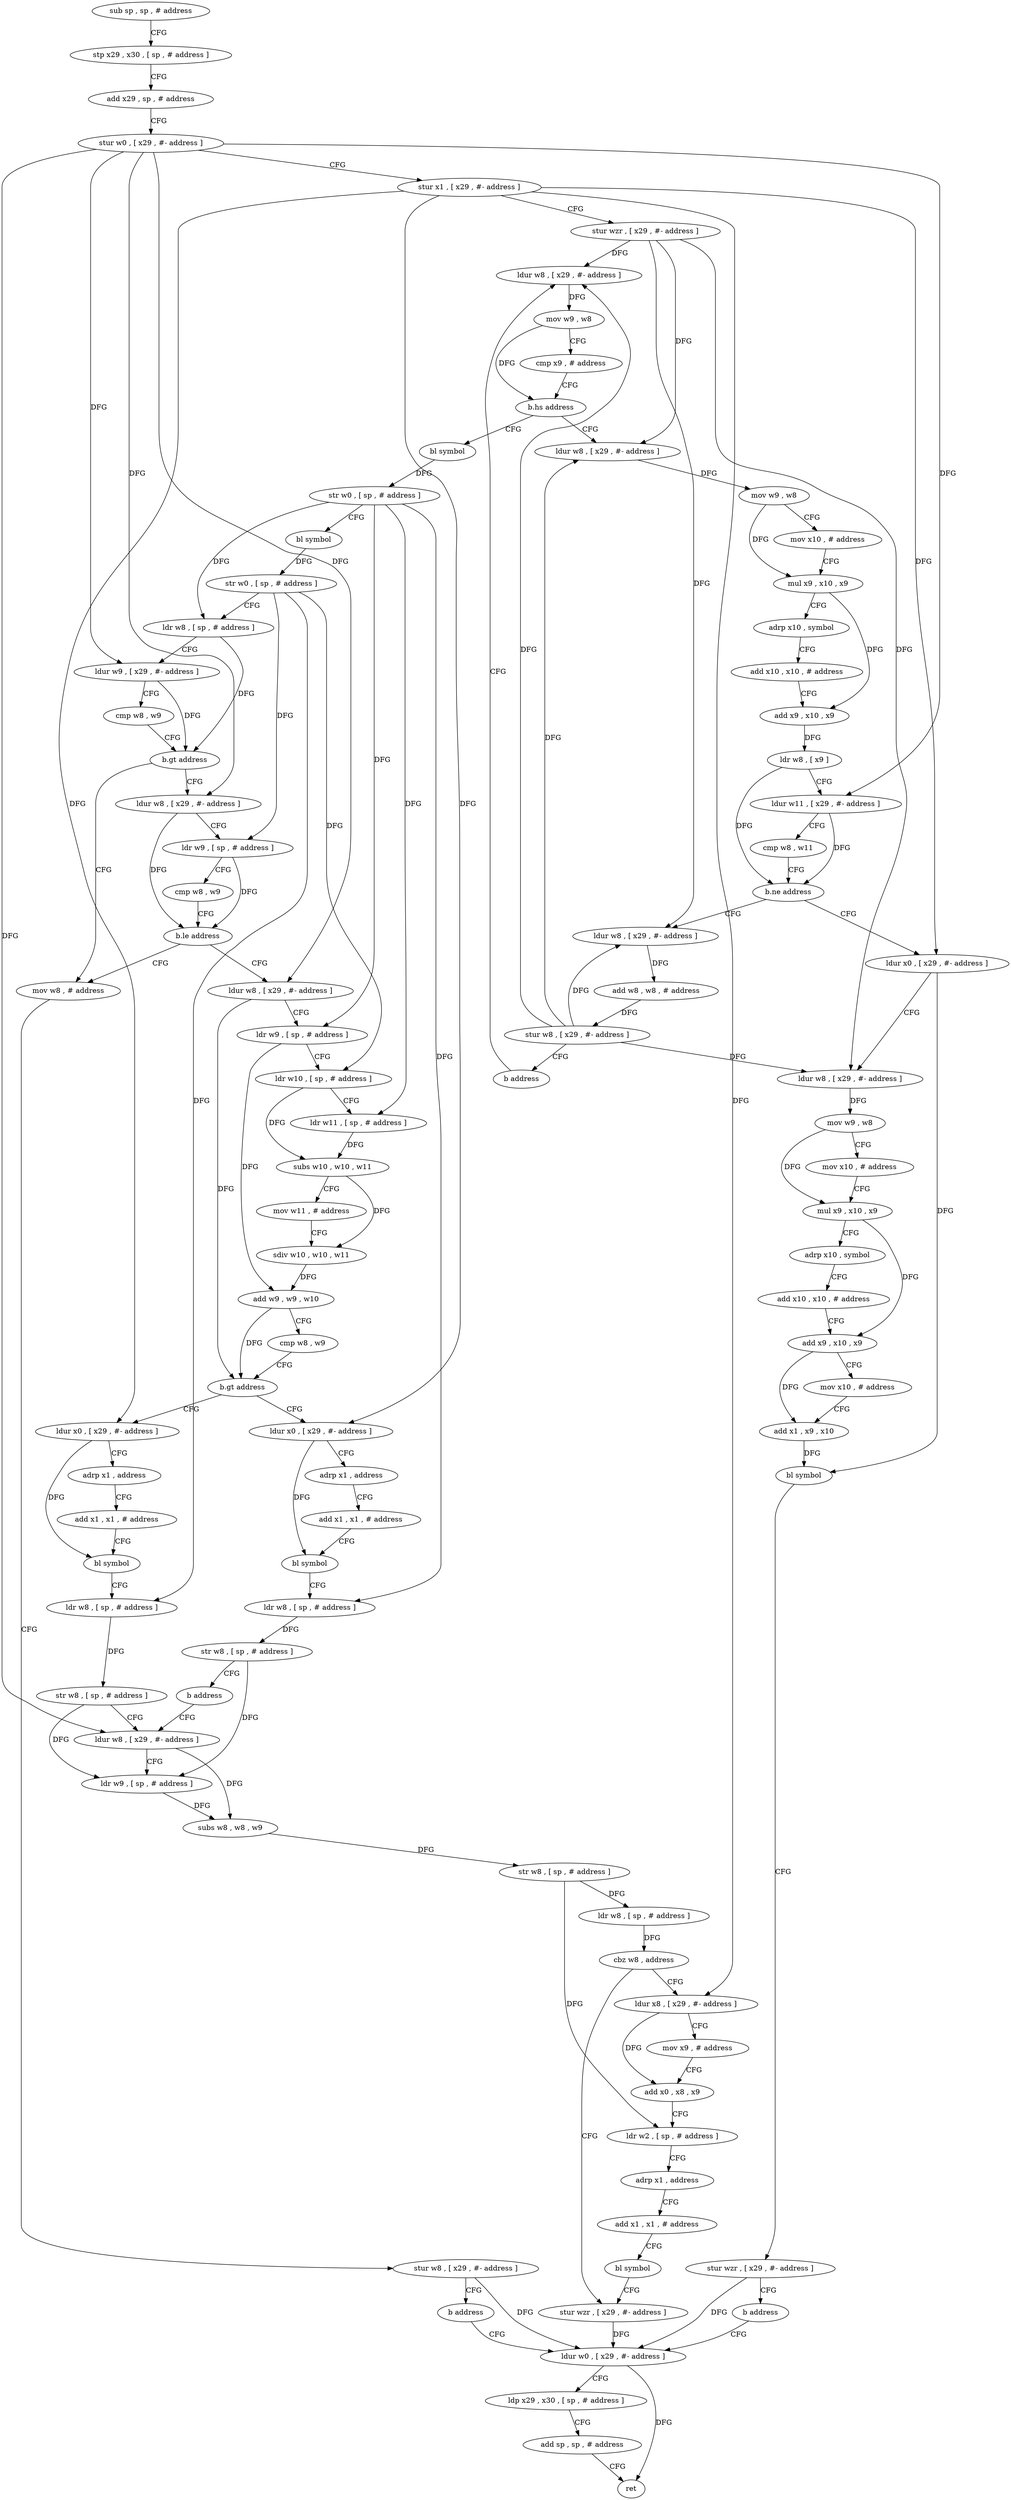 digraph "func" {
"4219640" [label = "sub sp , sp , # address" ]
"4219644" [label = "stp x29 , x30 , [ sp , # address ]" ]
"4219648" [label = "add x29 , sp , # address" ]
"4219652" [label = "stur w0 , [ x29 , #- address ]" ]
"4219656" [label = "stur x1 , [ x29 , #- address ]" ]
"4219660" [label = "stur wzr , [ x29 , #- address ]" ]
"4219664" [label = "ldur w8 , [ x29 , #- address ]" ]
"4219792" [label = "bl symbol" ]
"4219796" [label = "str w0 , [ sp , # address ]" ]
"4219800" [label = "bl symbol" ]
"4219804" [label = "str w0 , [ sp , # address ]" ]
"4219808" [label = "ldr w8 , [ sp , # address ]" ]
"4219812" [label = "ldur w9 , [ x29 , #- address ]" ]
"4219816" [label = "cmp w8 , w9" ]
"4219820" [label = "b.gt address" ]
"4219840" [label = "mov w8 , # address" ]
"4219824" [label = "ldur w8 , [ x29 , #- address ]" ]
"4219680" [label = "ldur w8 , [ x29 , #- address ]" ]
"4219684" [label = "mov w9 , w8" ]
"4219688" [label = "mov x10 , # address" ]
"4219692" [label = "mul x9 , x10 , x9" ]
"4219696" [label = "adrp x10 , symbol" ]
"4219700" [label = "add x10 , x10 , # address" ]
"4219704" [label = "add x9 , x10 , x9" ]
"4219708" [label = "ldr w8 , [ x9 ]" ]
"4219712" [label = "ldur w11 , [ x29 , #- address ]" ]
"4219716" [label = "cmp w8 , w11" ]
"4219720" [label = "b.ne address" ]
"4219776" [label = "ldur w8 , [ x29 , #- address ]" ]
"4219724" [label = "ldur x0 , [ x29 , #- address ]" ]
"4219844" [label = "stur w8 , [ x29 , #- address ]" ]
"4219848" [label = "b address" ]
"4220000" [label = "ldur w0 , [ x29 , #- address ]" ]
"4219828" [label = "ldr w9 , [ sp , # address ]" ]
"4219832" [label = "cmp w8 , w9" ]
"4219836" [label = "b.le address" ]
"4219852" [label = "ldur w8 , [ x29 , #- address ]" ]
"4219780" [label = "add w8 , w8 , # address" ]
"4219784" [label = "stur w8 , [ x29 , #- address ]" ]
"4219788" [label = "b address" ]
"4219728" [label = "ldur w8 , [ x29 , #- address ]" ]
"4219732" [label = "mov w9 , w8" ]
"4219736" [label = "mov x10 , # address" ]
"4219740" [label = "mul x9 , x10 , x9" ]
"4219744" [label = "adrp x10 , symbol" ]
"4219748" [label = "add x10 , x10 , # address" ]
"4219752" [label = "add x9 , x10 , x9" ]
"4219756" [label = "mov x10 , # address" ]
"4219760" [label = "add x1 , x9 , x10" ]
"4219764" [label = "bl symbol" ]
"4219768" [label = "stur wzr , [ x29 , #- address ]" ]
"4219772" [label = "b address" ]
"4220004" [label = "ldp x29 , x30 , [ sp , # address ]" ]
"4220008" [label = "add sp , sp , # address" ]
"4220012" [label = "ret" ]
"4219856" [label = "ldr w9 , [ sp , # address ]" ]
"4219860" [label = "ldr w10 , [ sp , # address ]" ]
"4219864" [label = "ldr w11 , [ sp , # address ]" ]
"4219868" [label = "subs w10 , w10 , w11" ]
"4219872" [label = "mov w11 , # address" ]
"4219876" [label = "sdiv w10 , w10 , w11" ]
"4219880" [label = "add w9 , w9 , w10" ]
"4219884" [label = "cmp w8 , w9" ]
"4219888" [label = "b.gt address" ]
"4219920" [label = "ldur x0 , [ x29 , #- address ]" ]
"4219892" [label = "ldur x0 , [ x29 , #- address ]" ]
"4219668" [label = "mov w9 , w8" ]
"4219672" [label = "cmp x9 , # address" ]
"4219676" [label = "b.hs address" ]
"4219924" [label = "adrp x1 , address" ]
"4219928" [label = "add x1 , x1 , # address" ]
"4219932" [label = "bl symbol" ]
"4219936" [label = "ldr w8 , [ sp , # address ]" ]
"4219940" [label = "str w8 , [ sp , # address ]" ]
"4219944" [label = "ldur w8 , [ x29 , #- address ]" ]
"4219896" [label = "adrp x1 , address" ]
"4219900" [label = "add x1 , x1 , # address" ]
"4219904" [label = "bl symbol" ]
"4219908" [label = "ldr w8 , [ sp , # address ]" ]
"4219912" [label = "str w8 , [ sp , # address ]" ]
"4219916" [label = "b address" ]
"4219996" [label = "stur wzr , [ x29 , #- address ]" ]
"4219968" [label = "ldur x8 , [ x29 , #- address ]" ]
"4219972" [label = "mov x9 , # address" ]
"4219976" [label = "add x0 , x8 , x9" ]
"4219980" [label = "ldr w2 , [ sp , # address ]" ]
"4219984" [label = "adrp x1 , address" ]
"4219988" [label = "add x1 , x1 , # address" ]
"4219992" [label = "bl symbol" ]
"4219948" [label = "ldr w9 , [ sp , # address ]" ]
"4219952" [label = "subs w8 , w8 , w9" ]
"4219956" [label = "str w8 , [ sp , # address ]" ]
"4219960" [label = "ldr w8 , [ sp , # address ]" ]
"4219964" [label = "cbz w8 , address" ]
"4219640" -> "4219644" [ label = "CFG" ]
"4219644" -> "4219648" [ label = "CFG" ]
"4219648" -> "4219652" [ label = "CFG" ]
"4219652" -> "4219656" [ label = "CFG" ]
"4219652" -> "4219812" [ label = "DFG" ]
"4219652" -> "4219712" [ label = "DFG" ]
"4219652" -> "4219824" [ label = "DFG" ]
"4219652" -> "4219852" [ label = "DFG" ]
"4219652" -> "4219944" [ label = "DFG" ]
"4219656" -> "4219660" [ label = "CFG" ]
"4219656" -> "4219724" [ label = "DFG" ]
"4219656" -> "4219920" [ label = "DFG" ]
"4219656" -> "4219892" [ label = "DFG" ]
"4219656" -> "4219968" [ label = "DFG" ]
"4219660" -> "4219664" [ label = "DFG" ]
"4219660" -> "4219680" [ label = "DFG" ]
"4219660" -> "4219776" [ label = "DFG" ]
"4219660" -> "4219728" [ label = "DFG" ]
"4219664" -> "4219668" [ label = "DFG" ]
"4219792" -> "4219796" [ label = "DFG" ]
"4219796" -> "4219800" [ label = "CFG" ]
"4219796" -> "4219808" [ label = "DFG" ]
"4219796" -> "4219856" [ label = "DFG" ]
"4219796" -> "4219864" [ label = "DFG" ]
"4219796" -> "4219908" [ label = "DFG" ]
"4219800" -> "4219804" [ label = "DFG" ]
"4219804" -> "4219808" [ label = "CFG" ]
"4219804" -> "4219828" [ label = "DFG" ]
"4219804" -> "4219860" [ label = "DFG" ]
"4219804" -> "4219936" [ label = "DFG" ]
"4219808" -> "4219812" [ label = "CFG" ]
"4219808" -> "4219820" [ label = "DFG" ]
"4219812" -> "4219816" [ label = "CFG" ]
"4219812" -> "4219820" [ label = "DFG" ]
"4219816" -> "4219820" [ label = "CFG" ]
"4219820" -> "4219840" [ label = "CFG" ]
"4219820" -> "4219824" [ label = "CFG" ]
"4219840" -> "4219844" [ label = "CFG" ]
"4219824" -> "4219828" [ label = "CFG" ]
"4219824" -> "4219836" [ label = "DFG" ]
"4219680" -> "4219684" [ label = "DFG" ]
"4219684" -> "4219688" [ label = "CFG" ]
"4219684" -> "4219692" [ label = "DFG" ]
"4219688" -> "4219692" [ label = "CFG" ]
"4219692" -> "4219696" [ label = "CFG" ]
"4219692" -> "4219704" [ label = "DFG" ]
"4219696" -> "4219700" [ label = "CFG" ]
"4219700" -> "4219704" [ label = "CFG" ]
"4219704" -> "4219708" [ label = "DFG" ]
"4219708" -> "4219712" [ label = "CFG" ]
"4219708" -> "4219720" [ label = "DFG" ]
"4219712" -> "4219716" [ label = "CFG" ]
"4219712" -> "4219720" [ label = "DFG" ]
"4219716" -> "4219720" [ label = "CFG" ]
"4219720" -> "4219776" [ label = "CFG" ]
"4219720" -> "4219724" [ label = "CFG" ]
"4219776" -> "4219780" [ label = "DFG" ]
"4219724" -> "4219728" [ label = "CFG" ]
"4219724" -> "4219764" [ label = "DFG" ]
"4219844" -> "4219848" [ label = "CFG" ]
"4219844" -> "4220000" [ label = "DFG" ]
"4219848" -> "4220000" [ label = "CFG" ]
"4220000" -> "4220004" [ label = "CFG" ]
"4220000" -> "4220012" [ label = "DFG" ]
"4219828" -> "4219832" [ label = "CFG" ]
"4219828" -> "4219836" [ label = "DFG" ]
"4219832" -> "4219836" [ label = "CFG" ]
"4219836" -> "4219852" [ label = "CFG" ]
"4219836" -> "4219840" [ label = "CFG" ]
"4219852" -> "4219856" [ label = "CFG" ]
"4219852" -> "4219888" [ label = "DFG" ]
"4219780" -> "4219784" [ label = "DFG" ]
"4219784" -> "4219788" [ label = "CFG" ]
"4219784" -> "4219664" [ label = "DFG" ]
"4219784" -> "4219680" [ label = "DFG" ]
"4219784" -> "4219776" [ label = "DFG" ]
"4219784" -> "4219728" [ label = "DFG" ]
"4219788" -> "4219664" [ label = "CFG" ]
"4219728" -> "4219732" [ label = "DFG" ]
"4219732" -> "4219736" [ label = "CFG" ]
"4219732" -> "4219740" [ label = "DFG" ]
"4219736" -> "4219740" [ label = "CFG" ]
"4219740" -> "4219744" [ label = "CFG" ]
"4219740" -> "4219752" [ label = "DFG" ]
"4219744" -> "4219748" [ label = "CFG" ]
"4219748" -> "4219752" [ label = "CFG" ]
"4219752" -> "4219756" [ label = "CFG" ]
"4219752" -> "4219760" [ label = "DFG" ]
"4219756" -> "4219760" [ label = "CFG" ]
"4219760" -> "4219764" [ label = "DFG" ]
"4219764" -> "4219768" [ label = "CFG" ]
"4219768" -> "4219772" [ label = "CFG" ]
"4219768" -> "4220000" [ label = "DFG" ]
"4219772" -> "4220000" [ label = "CFG" ]
"4220004" -> "4220008" [ label = "CFG" ]
"4220008" -> "4220012" [ label = "CFG" ]
"4219856" -> "4219860" [ label = "CFG" ]
"4219856" -> "4219880" [ label = "DFG" ]
"4219860" -> "4219864" [ label = "CFG" ]
"4219860" -> "4219868" [ label = "DFG" ]
"4219864" -> "4219868" [ label = "DFG" ]
"4219868" -> "4219872" [ label = "CFG" ]
"4219868" -> "4219876" [ label = "DFG" ]
"4219872" -> "4219876" [ label = "CFG" ]
"4219876" -> "4219880" [ label = "DFG" ]
"4219880" -> "4219884" [ label = "CFG" ]
"4219880" -> "4219888" [ label = "DFG" ]
"4219884" -> "4219888" [ label = "CFG" ]
"4219888" -> "4219920" [ label = "CFG" ]
"4219888" -> "4219892" [ label = "CFG" ]
"4219920" -> "4219924" [ label = "CFG" ]
"4219920" -> "4219932" [ label = "DFG" ]
"4219892" -> "4219896" [ label = "CFG" ]
"4219892" -> "4219904" [ label = "DFG" ]
"4219668" -> "4219672" [ label = "CFG" ]
"4219668" -> "4219676" [ label = "DFG" ]
"4219672" -> "4219676" [ label = "CFG" ]
"4219676" -> "4219792" [ label = "CFG" ]
"4219676" -> "4219680" [ label = "CFG" ]
"4219924" -> "4219928" [ label = "CFG" ]
"4219928" -> "4219932" [ label = "CFG" ]
"4219932" -> "4219936" [ label = "CFG" ]
"4219936" -> "4219940" [ label = "DFG" ]
"4219940" -> "4219944" [ label = "CFG" ]
"4219940" -> "4219948" [ label = "DFG" ]
"4219944" -> "4219948" [ label = "CFG" ]
"4219944" -> "4219952" [ label = "DFG" ]
"4219896" -> "4219900" [ label = "CFG" ]
"4219900" -> "4219904" [ label = "CFG" ]
"4219904" -> "4219908" [ label = "CFG" ]
"4219908" -> "4219912" [ label = "DFG" ]
"4219912" -> "4219916" [ label = "CFG" ]
"4219912" -> "4219948" [ label = "DFG" ]
"4219916" -> "4219944" [ label = "CFG" ]
"4219996" -> "4220000" [ label = "DFG" ]
"4219968" -> "4219972" [ label = "CFG" ]
"4219968" -> "4219976" [ label = "DFG" ]
"4219972" -> "4219976" [ label = "CFG" ]
"4219976" -> "4219980" [ label = "CFG" ]
"4219980" -> "4219984" [ label = "CFG" ]
"4219984" -> "4219988" [ label = "CFG" ]
"4219988" -> "4219992" [ label = "CFG" ]
"4219992" -> "4219996" [ label = "CFG" ]
"4219948" -> "4219952" [ label = "DFG" ]
"4219952" -> "4219956" [ label = "DFG" ]
"4219956" -> "4219960" [ label = "DFG" ]
"4219956" -> "4219980" [ label = "DFG" ]
"4219960" -> "4219964" [ label = "DFG" ]
"4219964" -> "4219996" [ label = "CFG" ]
"4219964" -> "4219968" [ label = "CFG" ]
}

